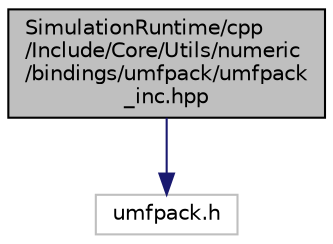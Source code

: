 digraph "SimulationRuntime/cpp/Include/Core/Utils/numeric/bindings/umfpack/umfpack_inc.hpp"
{
  edge [fontname="Helvetica",fontsize="10",labelfontname="Helvetica",labelfontsize="10"];
  node [fontname="Helvetica",fontsize="10",shape=record];
  Node0 [label="SimulationRuntime/cpp\l/Include/Core/Utils/numeric\l/bindings/umfpack/umfpack\l_inc.hpp",height=0.2,width=0.4,color="black", fillcolor="grey75", style="filled", fontcolor="black"];
  Node0 -> Node1 [color="midnightblue",fontsize="10",style="solid",fontname="Helvetica"];
  Node1 [label="umfpack.h",height=0.2,width=0.4,color="grey75", fillcolor="white", style="filled"];
}
